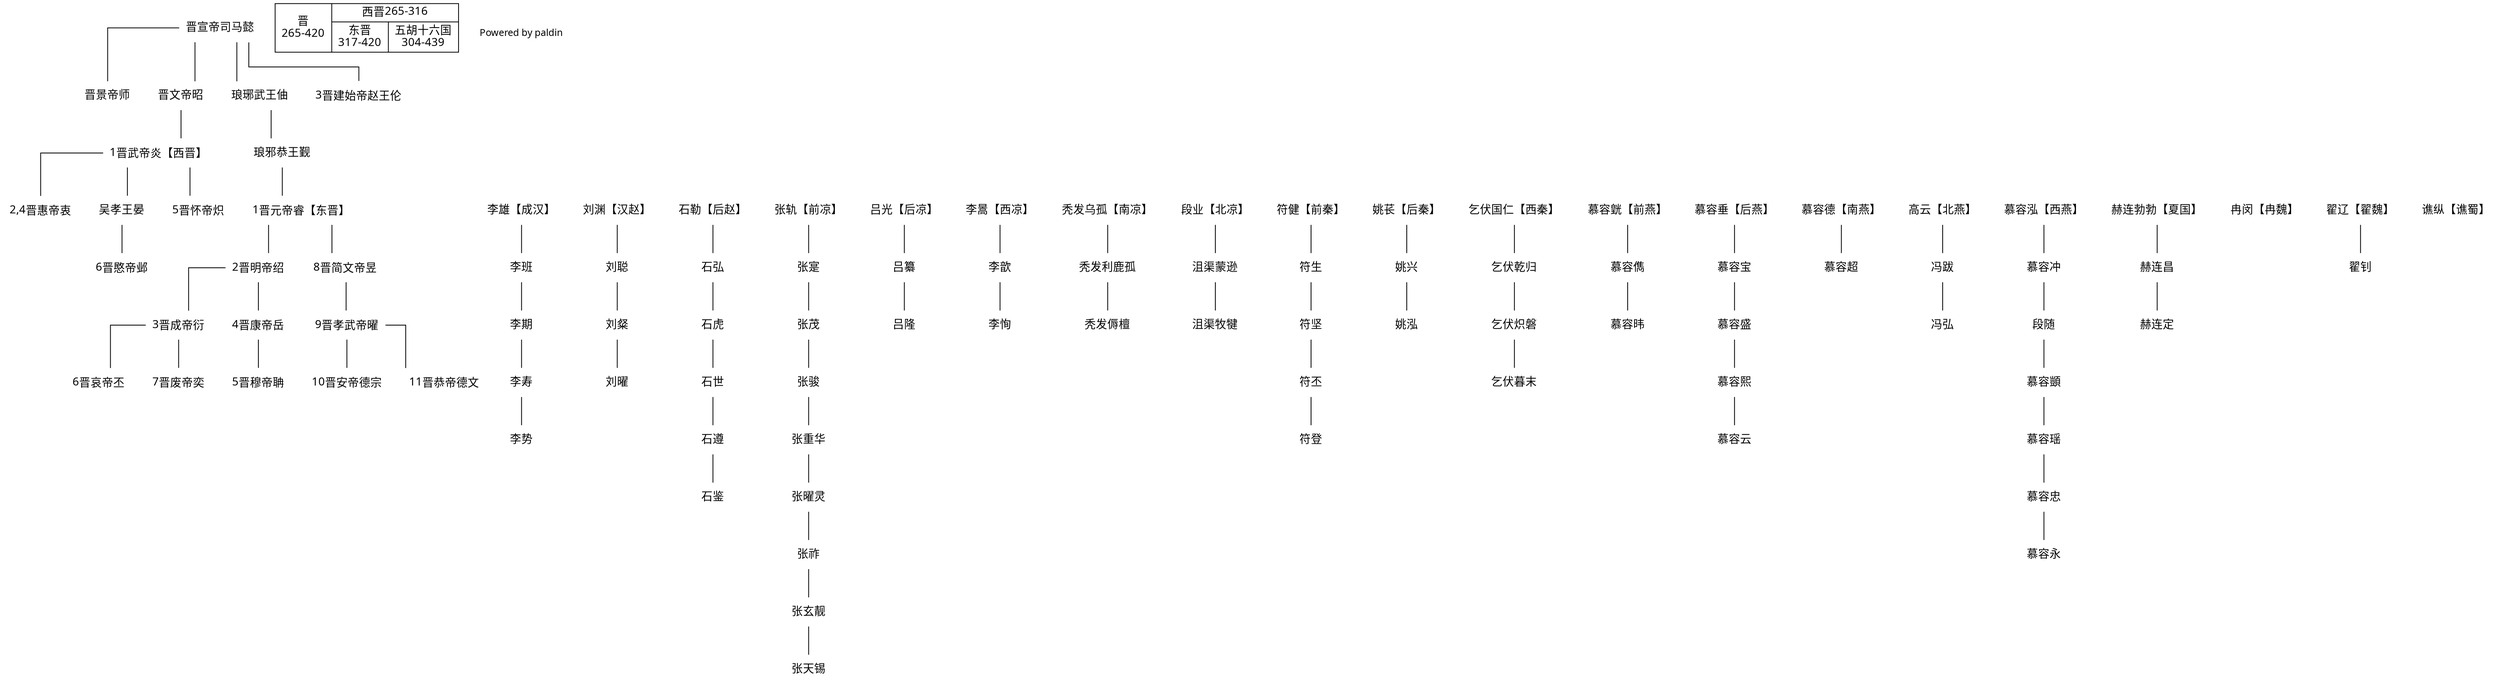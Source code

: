 digraph g {
	edge [dir=none];
	node [shape=rect];
	graph [ splines="ortho"; dpi = 800 ];
	graph [fontname="SimHei"];
	node [shape=plaintext, fontname="SimHei"];
	rankdir="TB";
    {rank=same; yuandi;lixiong;  liuyuan; shile; zhanggui; lvguang;lihao;tufawugu;duanye;fujian;yaochang;qifuguoren; muronghuang;murongchui;murongde;gaoyun;muronghong;helianbobo;ranmin;zhailiao;qiaozong;};
	
	 
	xd->jd;
	xd->wd;
	xd->lyww;
	xd->zw;
	wd->wudi;
	lyww->lygw;
    wudi->huidi;
    wudi->wuxiaowang;
    wudi->huaidi;
    lygw->yuandi;
    wuxiaowang->jinmindi;
    yuandi->jinmingdi;
    yuandi->jinjianwendi;
    jinmingdi->jinchengdi;
    jinmingdi->jinkangdi;
    jinjianwendi->jinxiaowudi;
    jinchengdi->jinaidi;
    jinchengdi->jinfeidi;
    jinkangdi->jinmudi;
    jinxiaowudi->jinandi;
    jinxiaowudi->jingongdi;
	
	xd[label="晋宣帝司马懿"];
	jd[label="晋景帝师"];
	wd[label="晋文帝昭"];
	lyww[label="琅琊武王伷"];
	zw[label="3晋建始帝赵王伦"];
	wudi[label="1晋武帝炎【西晋】"];
	lygw[label="琅邪恭王觐"];
	huidi[label="2,4晋惠帝衷"];
	wuxiaowang[label="吴孝王晏"];
	huaidi[label="5晋怀帝炽"];
	yuandi[label="1晋元帝睿【东晋】"];
	jinmindi[label="6晋愍帝邺"];
	jinmingdi[label="2晋明帝绍"];
	jinjianwendi[label="8晋简文帝昱"];
	jinchengdi[label="3晋成帝衍"];
	jinkangdi[label="4晋康帝岳"];
	jinxiaowudi[label="9晋孝武帝曜"];
	jinaidi[label="6晋哀帝丕"];
	jinfeidi[label="7晋废帝奕"];
	jinmudi[label="5晋穆帝聃"];
	jinandi[label="10晋安帝德宗"];
	jingongdi[label="11晋恭帝德文"];

    liuyuan->liucong;
    liucong->liucan;
    liucan->liuyao;
    liuyuan[label="刘渊【汉赵】"];
    liucong[label="刘聪"];
    liucan[label="刘粲"];
    liuyao[label="刘曜"];
    
    shile->shihong;
    shihong->shihu;
    shihu->shishi;
    shishi->shizun;
    shizun->shijian;
    shile[label="石勒【后赵】"];
    shihong[label="石弘"];
    shihu[label="石虎"];
    shishi[label="石世"];
    shizun[label="石遵"];
    shijian[label="石鉴"];
    
    lixiong->liban;
    liban->liqi;
    liqi->lishou;
    lishou->lishi;
    lixiong[label="李雄【成汉】"];
    liban[label="李班"];
    liqi[label="李期"];
    lishou[label="李寿"];
    lishi[label="李势"];
    
    zhanggui->zhangshi;
    zhangshi->zhangmao;
    zhangmao->zhangjun;
    zhangjun->zhangchonghua;
    zhangchonghua->zhangyaoling;
    zhangyaoling->zhangzuo;
    zhangzuo->zhangxuanliang;
    zhangxuanliang->zhangtianxi;
    zhanggui[label="张轨【前凉】"];
    zhangshi[label="张寔"];
    zhangmao[label="张茂"];
    zhangjun[label="张骏"];
    zhangchonghua[label="张重华"];
    zhangyaoling[label="张曜灵"];
    zhangzuo[label="张祚"];
    zhangxuanliang[label="张玄靓"];
    zhangtianxi[label="张天锡"];
    
    fujian->fusheng;
    fusheng->fujian1;
    fujian1->fupi;
    fupi->fudeng;
    fujian[label="符健【前秦】"];
    fusheng[label="符生"];
    fujian1[label="符坚"];
    fupi[label="符丕"];
    fudeng[label="符登"];

    lvguang->lvzuan;
    lvzuan->lvlong;
    lvguang[label="吕光【后凉】"];
    lvzuan[label="吕纂"];
    lvlong[label="吕隆"];
    
    muronghuang->murongjun;
    murongjun->murongwei;
    muronghuang[label="慕容皝【前燕】"];
    murongjun[label="慕容儁"];
    murongwei[label="慕容𬀩"];
    
    murongchui->murongbao;
    murongbao->murongsheng;
    murongsheng->murongxi;
    murongxi->murongyun;
    murongchui[label="慕容垂【后燕】"];
    murongbao[label="慕容宝"];
    murongsheng[label="慕容盛"];
    murongxi[label="慕容熙"];
    murongyun[label="慕容云"];
    
    murongde->murongchao;
    murongde[label="慕容德【南燕】"];
    murongchao[label="慕容超"];

    muronghong->murongchong;
    murongchong->duansui;
    duansui->murongyi;
    murongyi->murongyao;
    murongyao->murongzhong;
    murongzhong->murongyong;
    muronghong[label="慕容泓【西燕】"];
    murongchong[label="慕容冲"];
    duansui[label="段随"];
    murongyi[label="慕容顗"];
    murongyao[label="慕容瑶"];
    murongzhong[label="慕容忠"];
    murongyong[label="慕容永"];

    lihao->lixin;
    lixin->lixun;
    lihao[label="李暠【西凉】"];
    lixin[label="李歆"];
    lixun[label="李恂"];

    gaoyun->fengba;
    fengba->fenghong;
    gaoyun[label="高云【北燕】"];
    fengba[label="冯跋"];
    fenghong[label="冯弘"];

    yaochang->yaoxing;
    yaoxing->yaohong;
    yaochang[label="姚苌【后秦】"];
    yaoxing[label="姚兴"];
    yaohong[label="姚泓"];

    qifuguoren->qifuqiangui;
    qifuqiangui->qifuchipan;
    qifuchipan->qifumumo;
    qifuguoren[label="乞伏国仁【西秦】"];
    qifuqiangui[label="乞伏乾归"];
    qifuchipan[label="乞伏炽磐"];
    qifumumo[label="乞伏暮末"];

    tufawugu->tufalilugu;
    tufalilugu->tufanutan;
    tufawugu[label="秃发乌孤【南凉】"];
    tufalilugu[label="秃发利鹿孤"];
    tufanutan[label="秃发傉檀"];

    duanye->juqumengxun;
    juqumengxun->juqumujian;
    duanye[label="段业【北凉】"];
    juqumengxun[label="沮渠蒙逊"];
    juqumujian[label="沮渠牧犍"];

    helianbobo->helianchang;
    helianchang->helianding;
    helianbobo[label="赫连勃勃【夏国】"];
    helianchang[label="赫连昌"];
    helianding[label="赫连定"];

    ranmin[label="冉闵【冉魏】"];

    zhailiao->zhaizhao;
    zhailiao[label="翟辽【翟魏】"];
    zhaizhao[label="翟钊"];

    qiaozong[label="谯纵【谯蜀】"];

    node [shape=record, fontname="SimHei"];
    struct3[label="晋\n265-420|{西晋265-316|{东晋\n317-420|五胡十六国\n304-439}}"];

	node [shape=rect;shape=plaintext];
    copyright[label="\nPowered by paldin";fontsize = 12]
}
